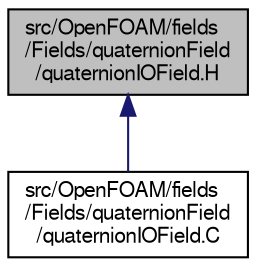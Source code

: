 digraph "src/OpenFOAM/fields/Fields/quaternionField/quaternionIOField.H"
{
  bgcolor="transparent";
  edge [fontname="FreeSans",fontsize="10",labelfontname="FreeSans",labelfontsize="10"];
  node [fontname="FreeSans",fontsize="10",shape=record];
  Node108 [label="src/OpenFOAM/fields\l/Fields/quaternionField\l/quaternionIOField.H",height=0.2,width=0.4,color="black", fillcolor="grey75", style="filled", fontcolor="black"];
  Node108 -> Node109 [dir="back",color="midnightblue",fontsize="10",style="solid",fontname="FreeSans"];
  Node109 [label="src/OpenFOAM/fields\l/Fields/quaternionField\l/quaternionIOField.C",height=0.2,width=0.4,color="black",URL="$a09647.html",tooltip="quaternionField with IO. "];
}
